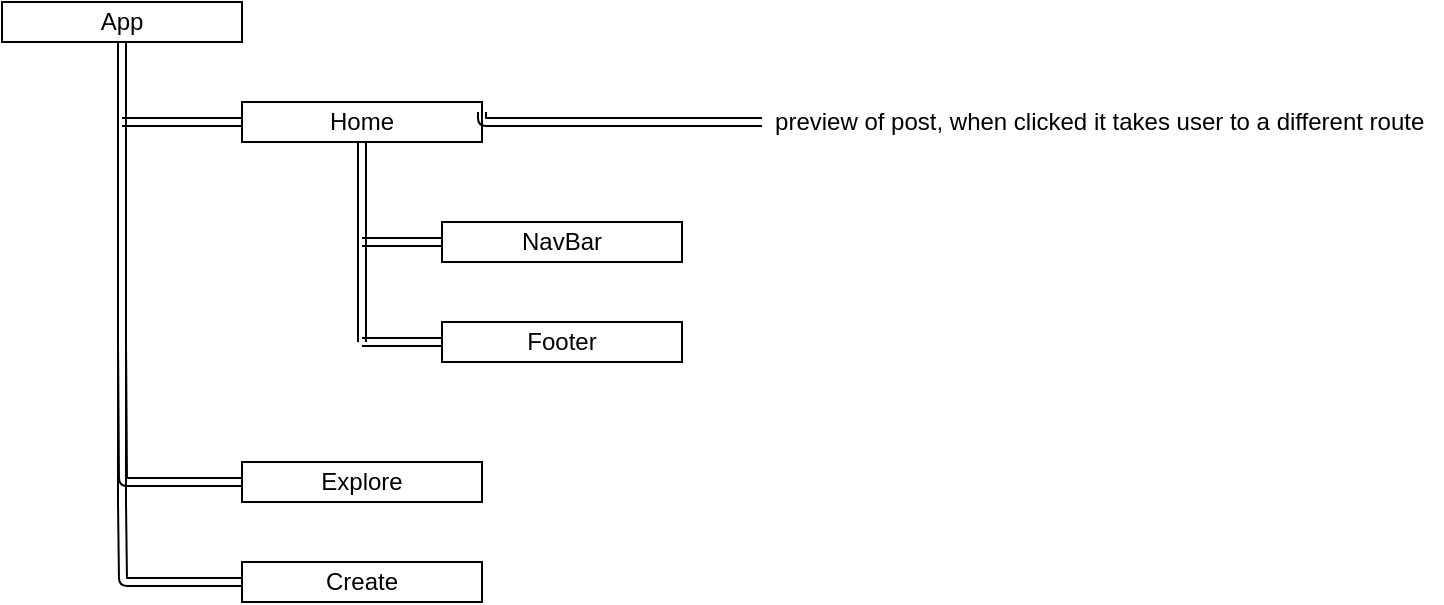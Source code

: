 <mxfile>
    <diagram id="w9QubMDbxZy7kOJR6wyI" name="Page-1">
        <mxGraphModel dx="3083" dy="328" grid="1" gridSize="10" guides="1" tooltips="1" connect="1" arrows="1" fold="1" page="1" pageScale="1" pageWidth="850" pageHeight="1100" math="0" shadow="0">
            <root>
                <mxCell id="0"/>
                <mxCell id="1" parent="0"/>
                <mxCell id="15" style="edgeStyle=orthogonalEdgeStyle;shape=link;html=1;exitX=0.5;exitY=1;exitDx=0;exitDy=0;" edge="1" parent="1" source="2">
                    <mxGeometry relative="1" as="geometry">
                        <mxPoint x="-1620" y="260" as="targetPoint"/>
                    </mxGeometry>
                </mxCell>
                <mxCell id="2" value="App" style="whiteSpace=wrap;html=1;" vertex="1" parent="1">
                    <mxGeometry x="-1680" y="10" width="120" height="20" as="geometry"/>
                </mxCell>
                <mxCell id="16" style="edgeStyle=orthogonalEdgeStyle;shape=link;html=1;exitX=0;exitY=0.5;exitDx=0;exitDy=0;" edge="1" parent="1" source="5">
                    <mxGeometry relative="1" as="geometry">
                        <mxPoint x="-1620" y="70" as="targetPoint"/>
                    </mxGeometry>
                </mxCell>
                <mxCell id="17" style="edgeStyle=orthogonalEdgeStyle;shape=link;html=1;exitX=0.5;exitY=1;exitDx=0;exitDy=0;" edge="1" parent="1" source="5">
                    <mxGeometry relative="1" as="geometry">
                        <mxPoint x="-1500" y="180" as="targetPoint"/>
                    </mxGeometry>
                </mxCell>
                <mxCell id="5" value="Home" style="whiteSpace=wrap;html=1;" vertex="1" parent="1">
                    <mxGeometry x="-1560" y="60" width="120" height="20" as="geometry"/>
                </mxCell>
                <mxCell id="19" style="edgeStyle=orthogonalEdgeStyle;shape=link;html=1;exitX=0;exitY=0.5;exitDx=0;exitDy=0;" edge="1" parent="1" source="6">
                    <mxGeometry relative="1" as="geometry">
                        <mxPoint x="-1620" y="180" as="targetPoint"/>
                    </mxGeometry>
                </mxCell>
                <mxCell id="6" value="Explore" style="whiteSpace=wrap;html=1;" vertex="1" parent="1">
                    <mxGeometry x="-1560" y="240" width="120" height="20" as="geometry"/>
                </mxCell>
                <mxCell id="20" style="edgeStyle=orthogonalEdgeStyle;shape=link;html=1;exitX=0;exitY=0.5;exitDx=0;exitDy=0;" edge="1" parent="1" source="8">
                    <mxGeometry relative="1" as="geometry">
                        <mxPoint x="-1620" y="260" as="targetPoint"/>
                    </mxGeometry>
                </mxCell>
                <mxCell id="8" value="Create" style="whiteSpace=wrap;html=1;" vertex="1" parent="1">
                    <mxGeometry x="-1560" y="290" width="120" height="20" as="geometry"/>
                </mxCell>
                <mxCell id="18" style="edgeStyle=orthogonalEdgeStyle;shape=link;html=1;exitX=0;exitY=0.5;exitDx=0;exitDy=0;" edge="1" parent="1" source="10">
                    <mxGeometry relative="1" as="geometry">
                        <mxPoint x="-1500" y="130" as="targetPoint"/>
                    </mxGeometry>
                </mxCell>
                <mxCell id="10" value="NavBar" style="whiteSpace=wrap;html=1;" vertex="1" parent="1">
                    <mxGeometry x="-1460" y="120" width="120" height="20" as="geometry"/>
                </mxCell>
                <mxCell id="23" value="" style="edgeStyle=orthogonalEdgeStyle;shape=link;html=1;exitX=1;exitY=0.25;exitDx=0;exitDy=0;" edge="1" parent="1" source="5" target="22">
                    <mxGeometry relative="1" as="geometry">
                        <mxPoint x="-1400" y="70" as="sourcePoint"/>
                        <Array as="points">
                            <mxPoint x="-1440" y="70"/>
                        </Array>
                    </mxGeometry>
                </mxCell>
                <mxCell id="22" value="preview of post, when clicked it takes user to a different route&amp;nbsp;" style="text;html=1;align=center;verticalAlign=middle;resizable=0;points=[];autosize=1;strokeColor=none;fillColor=none;" vertex="1" parent="1">
                    <mxGeometry x="-1300" y="60" width="340" height="20" as="geometry"/>
                </mxCell>
                <mxCell id="25" style="edgeStyle=orthogonalEdgeStyle;shape=link;html=1;exitX=0;exitY=0.5;exitDx=0;exitDy=0;" edge="1" parent="1" source="24">
                    <mxGeometry relative="1" as="geometry">
                        <mxPoint x="-1500" y="180" as="targetPoint"/>
                    </mxGeometry>
                </mxCell>
                <mxCell id="24" value="Footer" style="whiteSpace=wrap;html=1;" vertex="1" parent="1">
                    <mxGeometry x="-1460" y="170" width="120" height="20" as="geometry"/>
                </mxCell>
            </root>
        </mxGraphModel>
    </diagram>
</mxfile>